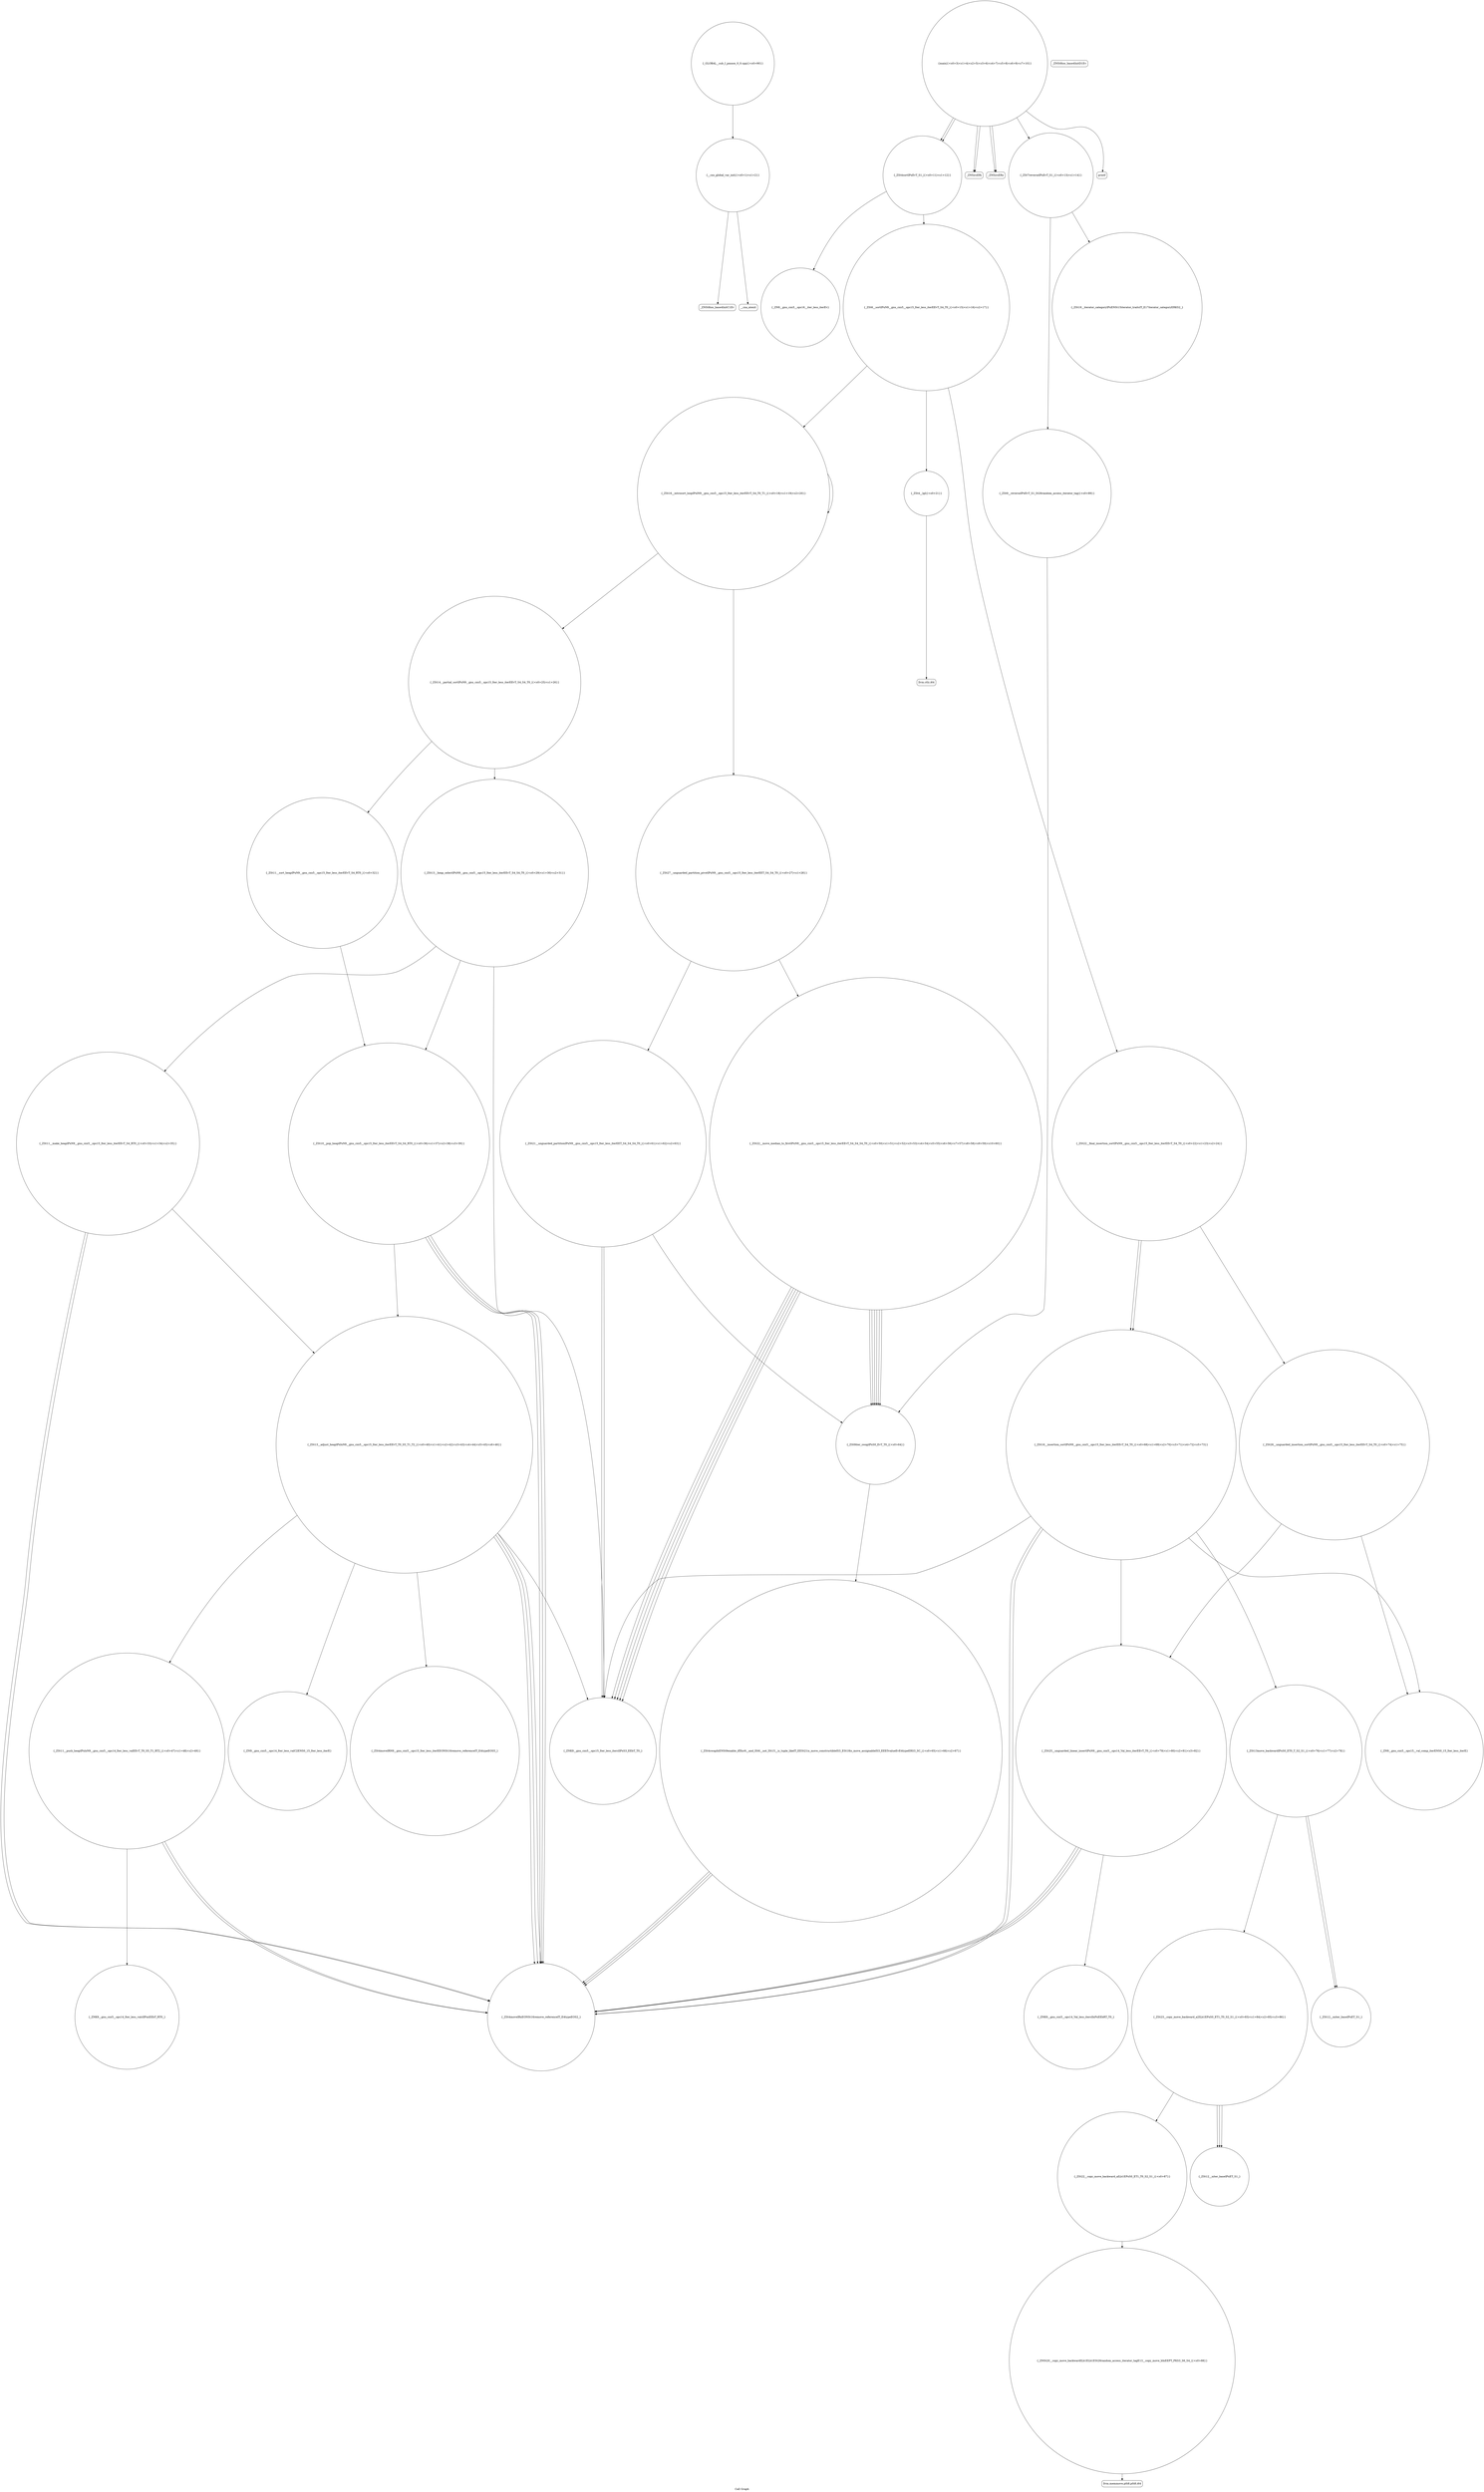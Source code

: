 digraph "Call Graph" {
	label="Call Graph";

	Node0x55c6d2a7e330 [shape=record,shape=circle,label="{__cxx_global_var_init|{<s0>1|<s1>2}}"];
	Node0x55c6d2a7e330:s0 -> Node0x55c6d2a7e3b0[color=black];
	Node0x55c6d2a7e330:s1 -> Node0x55c6d2a7e4b0[color=black];
	Node0x55c6d2a7f9b0 [shape=record,shape=circle,label="{_ZSt9__reverseIPxEvT_S1_St26random_access_iterator_tag|{<s0>89}}"];
	Node0x55c6d2a7f9b0:s0 -> Node0x55c6d2a7f230[color=black];
	Node0x55c6d2a7e6b0 [shape=record,shape=circle,label="{_ZSt4sortIPxEvT_S1_|{<s0>11|<s1>12}}"];
	Node0x55c6d2a7e6b0:s0 -> Node0x55c6d2a7e8b0[color=black];
	Node0x55c6d2a7e6b0:s1 -> Node0x55c6d2a7e830[color=black];
	Node0x55c6d2a7ea30 [shape=record,shape=circle,label="{_ZSt22__final_insertion_sortIPxN9__gnu_cxx5__ops15_Iter_less_iterEEvT_S4_T0_|{<s0>22|<s1>23|<s2>24}}"];
	Node0x55c6d2a7ea30:s0 -> Node0x55c6d2a7f3b0[color=black];
	Node0x55c6d2a7ea30:s1 -> Node0x55c6d2a7f430[color=black];
	Node0x55c6d2a7ea30:s2 -> Node0x55c6d2a7f3b0[color=black];
	Node0x55c6d2a7edb0 [shape=record,shape=circle,label="{_ZSt10__pop_heapIPxN9__gnu_cxx5__ops15_Iter_less_iterEEvT_S4_S4_RT0_|{<s0>36|<s1>37|<s2>38|<s3>39}}"];
	Node0x55c6d2a7edb0:s0 -> Node0x55c6d2a7ee30[color=black];
	Node0x55c6d2a7edb0:s1 -> Node0x55c6d2a7ee30[color=black];
	Node0x55c6d2a7edb0:s2 -> Node0x55c6d2a7ee30[color=black];
	Node0x55c6d2a7edb0:s3 -> Node0x55c6d2a7eeb0[color=black];
	Node0x55c6d2a7f130 [shape=record,shape=circle,label="{_ZSt22__move_median_to_firstIPxN9__gnu_cxx5__ops15_Iter_less_iterEEvT_S4_S4_S4_T0_|{<s0>50|<s1>51|<s2>52|<s3>53|<s4>54|<s5>55|<s6>56|<s7>57|<s8>58|<s9>59|<s10>60}}"];
	Node0x55c6d2a7f130:s0 -> Node0x55c6d2a7ed30[color=black];
	Node0x55c6d2a7f130:s1 -> Node0x55c6d2a7ed30[color=black];
	Node0x55c6d2a7f130:s2 -> Node0x55c6d2a7f230[color=black];
	Node0x55c6d2a7f130:s3 -> Node0x55c6d2a7ed30[color=black];
	Node0x55c6d2a7f130:s4 -> Node0x55c6d2a7f230[color=black];
	Node0x55c6d2a7f130:s5 -> Node0x55c6d2a7f230[color=black];
	Node0x55c6d2a7f130:s6 -> Node0x55c6d2a7ed30[color=black];
	Node0x55c6d2a7f130:s7 -> Node0x55c6d2a7f230[color=black];
	Node0x55c6d2a7f130:s8 -> Node0x55c6d2a7ed30[color=black];
	Node0x55c6d2a7f130:s9 -> Node0x55c6d2a7f230[color=black];
	Node0x55c6d2a7f130:s10 -> Node0x55c6d2a7f230[color=black];
	Node0x55c6d2a7f4b0 [shape=record,shape=circle,label="{_ZSt13move_backwardIPxS0_ET0_T_S2_S1_|{<s0>76|<s1>77|<s2>78}}"];
	Node0x55c6d2a7f4b0:s0 -> Node0x55c6d2a7f6b0[color=black];
	Node0x55c6d2a7f4b0:s1 -> Node0x55c6d2a7f6b0[color=black];
	Node0x55c6d2a7f4b0:s2 -> Node0x55c6d2a7f630[color=black];
	Node0x55c6d2a7f830 [shape=record,shape=circle,label="{_ZNSt20__copy_move_backwardILb1ELb1ESt26random_access_iterator_tagE13__copy_move_bIxEEPT_PKS3_S6_S4_|{<s0>88}}"];
	Node0x55c6d2a7f830:s0 -> Node0x55c6d2a7f8b0[color=black];
	Node0x55c6d2a7e530 [shape=record,shape=circle,label="{main|{<s0>3|<s1>4|<s2>5|<s3>6|<s4>7|<s5>8|<s6>9|<s7>10}}"];
	Node0x55c6d2a7e530:s0 -> Node0x55c6d2a7e5b0[color=black];
	Node0x55c6d2a7e530:s1 -> Node0x55c6d2a7e5b0[color=black];
	Node0x55c6d2a7e530:s2 -> Node0x55c6d2a7e630[color=black];
	Node0x55c6d2a7e530:s3 -> Node0x55c6d2a7e630[color=black];
	Node0x55c6d2a7e530:s4 -> Node0x55c6d2a7e6b0[color=black];
	Node0x55c6d2a7e530:s5 -> Node0x55c6d2a7e6b0[color=black];
	Node0x55c6d2a7e530:s6 -> Node0x55c6d2a7e730[color=black];
	Node0x55c6d2a7e530:s7 -> Node0x55c6d2a7e7b0[color=black];
	Node0x55c6d2a7e8b0 [shape=record,shape=circle,label="{_ZN9__gnu_cxx5__ops16__iter_less_iterEv}"];
	Node0x55c6d2a7ec30 [shape=record,shape=circle,label="{_ZSt11__sort_heapIPxN9__gnu_cxx5__ops15_Iter_less_iterEEvT_S4_RT0_|{<s0>32}}"];
	Node0x55c6d2a7ec30:s0 -> Node0x55c6d2a7edb0[color=black];
	Node0x55c6d2a7efb0 [shape=record,shape=circle,label="{_ZN9__gnu_cxx5__ops14_Iter_less_valC2ENS0_15_Iter_less_iterE}"];
	Node0x55c6d2a7f330 [shape=record,shape=Mrecord,label="{llvm.ctlz.i64}"];
	Node0x55c6d2a7f6b0 [shape=record,shape=circle,label="{_ZSt12__miter_baseIPxET_S1_}"];
	Node0x55c6d2a7e3b0 [shape=record,shape=Mrecord,label="{_ZNSt8ios_base4InitC1Ev}"];
	Node0x55c6d2a7fa30 [shape=record,shape=circle,label="{_ZSt19__iterator_categoryIPxENSt15iterator_traitsIT_E17iterator_categoryERKS2_}"];
	Node0x55c6d2a7e730 [shape=record,shape=circle,label="{_ZSt7reverseIPxEvT_S1_|{<s0>13|<s1>14}}"];
	Node0x55c6d2a7e730:s0 -> Node0x55c6d2a7fa30[color=black];
	Node0x55c6d2a7e730:s1 -> Node0x55c6d2a7f9b0[color=black];
	Node0x55c6d2a7eab0 [shape=record,shape=circle,label="{_ZSt14__partial_sortIPxN9__gnu_cxx5__ops15_Iter_less_iterEEvT_S4_S4_T0_|{<s0>25|<s1>26}}"];
	Node0x55c6d2a7eab0:s0 -> Node0x55c6d2a7ebb0[color=black];
	Node0x55c6d2a7eab0:s1 -> Node0x55c6d2a7ec30[color=black];
	Node0x55c6d2a7ee30 [shape=record,shape=circle,label="{_ZSt4moveIRxEONSt16remove_referenceIT_E4typeEOS2_}"];
	Node0x55c6d2a7f1b0 [shape=record,shape=circle,label="{_ZSt21__unguarded_partitionIPxN9__gnu_cxx5__ops15_Iter_less_iterEET_S4_S4_S4_T0_|{<s0>61|<s1>62|<s2>63}}"];
	Node0x55c6d2a7f1b0:s0 -> Node0x55c6d2a7ed30[color=black];
	Node0x55c6d2a7f1b0:s1 -> Node0x55c6d2a7ed30[color=black];
	Node0x55c6d2a7f1b0:s2 -> Node0x55c6d2a7f230[color=black];
	Node0x55c6d2a7f530 [shape=record,shape=circle,label="{_ZSt25__unguarded_linear_insertIPxN9__gnu_cxx5__ops14_Val_less_iterEEvT_T0_|{<s0>79|<s1>80|<s2>81|<s3>82}}"];
	Node0x55c6d2a7f530:s0 -> Node0x55c6d2a7ee30[color=black];
	Node0x55c6d2a7f530:s1 -> Node0x55c6d2a7f930[color=black];
	Node0x55c6d2a7f530:s2 -> Node0x55c6d2a7ee30[color=black];
	Node0x55c6d2a7f530:s3 -> Node0x55c6d2a7ee30[color=black];
	Node0x55c6d2a7f8b0 [shape=record,shape=Mrecord,label="{llvm.memmove.p0i8.p0i8.i64}"];
	Node0x55c6d2a7e5b0 [shape=record,shape=Mrecord,label="{_ZNSirsERi}"];
	Node0x55c6d2a7e930 [shape=record,shape=circle,label="{_ZSt16__introsort_loopIPxlN9__gnu_cxx5__ops15_Iter_less_iterEEvT_S4_T0_T1_|{<s0>18|<s1>19|<s2>20}}"];
	Node0x55c6d2a7e930:s0 -> Node0x55c6d2a7eab0[color=black];
	Node0x55c6d2a7e930:s1 -> Node0x55c6d2a7eb30[color=black];
	Node0x55c6d2a7e930:s2 -> Node0x55c6d2a7e930[color=black];
	Node0x55c6d2a7ecb0 [shape=record,shape=circle,label="{_ZSt11__make_heapIPxN9__gnu_cxx5__ops15_Iter_less_iterEEvT_S4_RT0_|{<s0>33|<s1>34|<s2>35}}"];
	Node0x55c6d2a7ecb0:s0 -> Node0x55c6d2a7ee30[color=black];
	Node0x55c6d2a7ecb0:s1 -> Node0x55c6d2a7ee30[color=black];
	Node0x55c6d2a7ecb0:s2 -> Node0x55c6d2a7eeb0[color=black];
	Node0x55c6d2a7f030 [shape=record,shape=circle,label="{_ZSt11__push_heapIPxlxN9__gnu_cxx5__ops14_Iter_less_valEEvT_T0_S5_T1_RT2_|{<s0>47|<s1>48|<s2>49}}"];
	Node0x55c6d2a7f030:s0 -> Node0x55c6d2a7f0b0[color=black];
	Node0x55c6d2a7f030:s1 -> Node0x55c6d2a7ee30[color=black];
	Node0x55c6d2a7f030:s2 -> Node0x55c6d2a7ee30[color=black];
	Node0x55c6d2a7f3b0 [shape=record,shape=circle,label="{_ZSt16__insertion_sortIPxN9__gnu_cxx5__ops15_Iter_less_iterEEvT_S4_T0_|{<s0>68|<s1>69|<s2>70|<s3>71|<s4>72|<s5>73}}"];
	Node0x55c6d2a7f3b0:s0 -> Node0x55c6d2a7ed30[color=black];
	Node0x55c6d2a7f3b0:s1 -> Node0x55c6d2a7ee30[color=black];
	Node0x55c6d2a7f3b0:s2 -> Node0x55c6d2a7f4b0[color=black];
	Node0x55c6d2a7f3b0:s3 -> Node0x55c6d2a7ee30[color=black];
	Node0x55c6d2a7f3b0:s4 -> Node0x55c6d2a7f5b0[color=black];
	Node0x55c6d2a7f3b0:s5 -> Node0x55c6d2a7f530[color=black];
	Node0x55c6d2a7f730 [shape=record,shape=circle,label="{_ZSt22__copy_move_backward_aILb1EPxS0_ET1_T0_S2_S1_|{<s0>87}}"];
	Node0x55c6d2a7f730:s0 -> Node0x55c6d2a7f830[color=black];
	Node0x55c6d2a7e430 [shape=record,shape=Mrecord,label="{_ZNSt8ios_base4InitD1Ev}"];
	Node0x55c6d2a7fab0 [shape=record,shape=circle,label="{_GLOBAL__sub_I_pmnox_0_0.cpp|{<s0>90}}"];
	Node0x55c6d2a7fab0:s0 -> Node0x55c6d2a7e330[color=black];
	Node0x55c6d2a7e7b0 [shape=record,shape=Mrecord,label="{printf}"];
	Node0x55c6d2a7eb30 [shape=record,shape=circle,label="{_ZSt27__unguarded_partition_pivotIPxN9__gnu_cxx5__ops15_Iter_less_iterEET_S4_S4_T0_|{<s0>27|<s1>28}}"];
	Node0x55c6d2a7eb30:s0 -> Node0x55c6d2a7f130[color=black];
	Node0x55c6d2a7eb30:s1 -> Node0x55c6d2a7f1b0[color=black];
	Node0x55c6d2a7eeb0 [shape=record,shape=circle,label="{_ZSt13__adjust_heapIPxlxN9__gnu_cxx5__ops15_Iter_less_iterEEvT_T0_S5_T1_T2_|{<s0>40|<s1>41|<s2>42|<s3>43|<s4>44|<s5>45|<s6>46}}"];
	Node0x55c6d2a7eeb0:s0 -> Node0x55c6d2a7ed30[color=black];
	Node0x55c6d2a7eeb0:s1 -> Node0x55c6d2a7ee30[color=black];
	Node0x55c6d2a7eeb0:s2 -> Node0x55c6d2a7ee30[color=black];
	Node0x55c6d2a7eeb0:s3 -> Node0x55c6d2a7ef30[color=black];
	Node0x55c6d2a7eeb0:s4 -> Node0x55c6d2a7efb0[color=black];
	Node0x55c6d2a7eeb0:s5 -> Node0x55c6d2a7ee30[color=black];
	Node0x55c6d2a7eeb0:s6 -> Node0x55c6d2a7f030[color=black];
	Node0x55c6d2a7f230 [shape=record,shape=circle,label="{_ZSt9iter_swapIPxS0_EvT_T0_|{<s0>64}}"];
	Node0x55c6d2a7f230:s0 -> Node0x55c6d2a7f2b0[color=black];
	Node0x55c6d2a7f5b0 [shape=record,shape=circle,label="{_ZN9__gnu_cxx5__ops15__val_comp_iterENS0_15_Iter_less_iterE}"];
	Node0x55c6d2a7f930 [shape=record,shape=circle,label="{_ZNK9__gnu_cxx5__ops14_Val_less_iterclIxPxEEbRT_T0_}"];
	Node0x55c6d2a7e630 [shape=record,shape=Mrecord,label="{_ZNSirsERx}"];
	Node0x55c6d2a7e9b0 [shape=record,shape=circle,label="{_ZSt4__lgl|{<s0>21}}"];
	Node0x55c6d2a7e9b0:s0 -> Node0x55c6d2a7f330[color=black];
	Node0x55c6d2a7ed30 [shape=record,shape=circle,label="{_ZNK9__gnu_cxx5__ops15_Iter_less_iterclIPxS3_EEbT_T0_}"];
	Node0x55c6d2a7f0b0 [shape=record,shape=circle,label="{_ZNK9__gnu_cxx5__ops14_Iter_less_valclIPxxEEbT_RT0_}"];
	Node0x55c6d2a7f430 [shape=record,shape=circle,label="{_ZSt26__unguarded_insertion_sortIPxN9__gnu_cxx5__ops15_Iter_less_iterEEvT_S4_T0_|{<s0>74|<s1>75}}"];
	Node0x55c6d2a7f430:s0 -> Node0x55c6d2a7f5b0[color=black];
	Node0x55c6d2a7f430:s1 -> Node0x55c6d2a7f530[color=black];
	Node0x55c6d2a7f7b0 [shape=record,shape=circle,label="{_ZSt12__niter_baseIPxET_S1_}"];
	Node0x55c6d2a7e4b0 [shape=record,shape=Mrecord,label="{__cxa_atexit}"];
	Node0x55c6d2a7e830 [shape=record,shape=circle,label="{_ZSt6__sortIPxN9__gnu_cxx5__ops15_Iter_less_iterEEvT_S4_T0_|{<s0>15|<s1>16|<s2>17}}"];
	Node0x55c6d2a7e830:s0 -> Node0x55c6d2a7e9b0[color=black];
	Node0x55c6d2a7e830:s1 -> Node0x55c6d2a7e930[color=black];
	Node0x55c6d2a7e830:s2 -> Node0x55c6d2a7ea30[color=black];
	Node0x55c6d2a7ebb0 [shape=record,shape=circle,label="{_ZSt13__heap_selectIPxN9__gnu_cxx5__ops15_Iter_less_iterEEvT_S4_S4_T0_|{<s0>29|<s1>30|<s2>31}}"];
	Node0x55c6d2a7ebb0:s0 -> Node0x55c6d2a7ecb0[color=black];
	Node0x55c6d2a7ebb0:s1 -> Node0x55c6d2a7ed30[color=black];
	Node0x55c6d2a7ebb0:s2 -> Node0x55c6d2a7edb0[color=black];
	Node0x55c6d2a7ef30 [shape=record,shape=circle,label="{_ZSt4moveIRN9__gnu_cxx5__ops15_Iter_less_iterEEONSt16remove_referenceIT_E4typeEOS5_}"];
	Node0x55c6d2a7f2b0 [shape=record,shape=circle,label="{_ZSt4swapIxENSt9enable_ifIXsr6__and_ISt6__not_ISt15__is_tuple_likeIT_EESt21is_move_constructibleIS3_ESt18is_move_assignableIS3_EEE5valueEvE4typeERS3_SC_|{<s0>65|<s1>66|<s2>67}}"];
	Node0x55c6d2a7f2b0:s0 -> Node0x55c6d2a7ee30[color=black];
	Node0x55c6d2a7f2b0:s1 -> Node0x55c6d2a7ee30[color=black];
	Node0x55c6d2a7f2b0:s2 -> Node0x55c6d2a7ee30[color=black];
	Node0x55c6d2a7f630 [shape=record,shape=circle,label="{_ZSt23__copy_move_backward_a2ILb1EPxS0_ET1_T0_S2_S1_|{<s0>83|<s1>84|<s2>85|<s3>86}}"];
	Node0x55c6d2a7f630:s0 -> Node0x55c6d2a7f7b0[color=black];
	Node0x55c6d2a7f630:s1 -> Node0x55c6d2a7f7b0[color=black];
	Node0x55c6d2a7f630:s2 -> Node0x55c6d2a7f7b0[color=black];
	Node0x55c6d2a7f630:s3 -> Node0x55c6d2a7f730[color=black];
}
